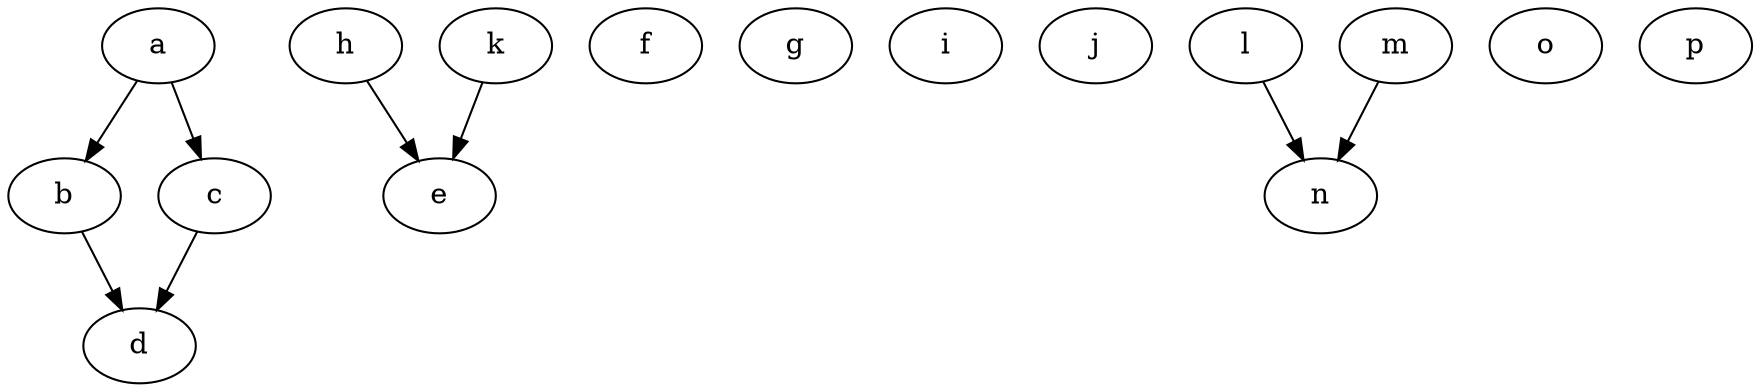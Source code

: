 digraph "example" {
    a         [Weight=2];
    b         [Weight=3];
    a -> b    [Weight=1];
    c         [Weight=3];
    a -> c    [Weight=2];
    d         [Weight=2];
    b -> d    [Weight=2];
    c -> d    [Weight=1];
    e         [Weight=2];
    f         [Weight=2];
    g         [Weight=2];
    h         [Weight=2];
    h -> e    [Weight=1];
    i         [Weight=9];
    j         [Weight=1];
    k         [Weight=4];
    k -> e    [Weight=2];
    l         [Weight=1];
    m         [Weight=1];
    n         [Weight=3];
    m -> n    [Weight=2];
    l -> n    [Weight=2];
    o         [Weight=3];
    p         [Weight=5];
}